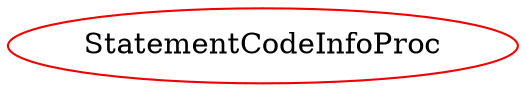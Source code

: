 digraph statementcodeinfoproc{
StatementCodeInfoProc	[shape=oval, color=red2, label="StatementCodeInfoProc"];
}
